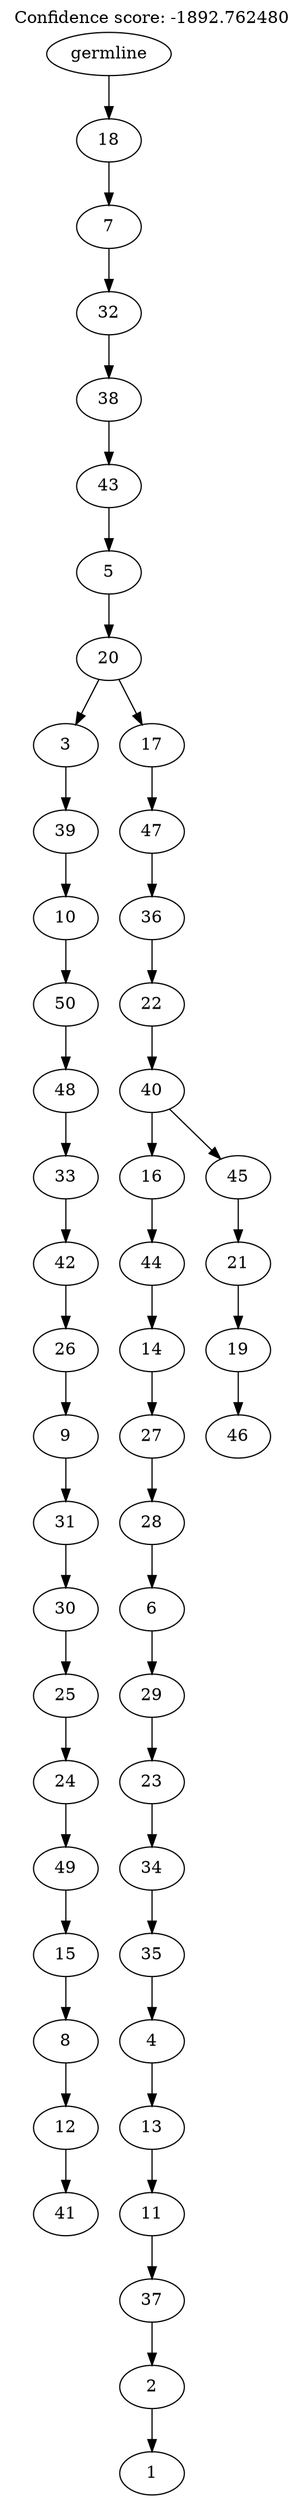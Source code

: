 digraph g {
	"49" -> "50";
	"50" [label="41"];
	"48" -> "49";
	"49" [label="12"];
	"47" -> "48";
	"48" [label="8"];
	"46" -> "47";
	"47" [label="15"];
	"45" -> "46";
	"46" [label="49"];
	"44" -> "45";
	"45" [label="24"];
	"43" -> "44";
	"44" [label="25"];
	"42" -> "43";
	"43" [label="30"];
	"41" -> "42";
	"42" [label="31"];
	"40" -> "41";
	"41" [label="9"];
	"39" -> "40";
	"40" [label="26"];
	"38" -> "39";
	"39" [label="42"];
	"37" -> "38";
	"38" [label="33"];
	"36" -> "37";
	"37" [label="48"];
	"35" -> "36";
	"36" [label="50"];
	"34" -> "35";
	"35" [label="10"];
	"33" -> "34";
	"34" [label="39"];
	"31" -> "32";
	"32" [label="1"];
	"30" -> "31";
	"31" [label="2"];
	"29" -> "30";
	"30" [label="37"];
	"28" -> "29";
	"29" [label="11"];
	"27" -> "28";
	"28" [label="13"];
	"26" -> "27";
	"27" [label="4"];
	"25" -> "26";
	"26" [label="35"];
	"24" -> "25";
	"25" [label="34"];
	"23" -> "24";
	"24" [label="23"];
	"22" -> "23";
	"23" [label="29"];
	"21" -> "22";
	"22" [label="6"];
	"20" -> "21";
	"21" [label="28"];
	"19" -> "20";
	"20" [label="27"];
	"18" -> "19";
	"19" [label="14"];
	"17" -> "18";
	"18" [label="44"];
	"15" -> "16";
	"16" [label="46"];
	"14" -> "15";
	"15" [label="19"];
	"13" -> "14";
	"14" [label="21"];
	"12" -> "13";
	"13" [label="45"];
	"12" -> "17";
	"17" [label="16"];
	"11" -> "12";
	"12" [label="40"];
	"10" -> "11";
	"11" [label="22"];
	"9" -> "10";
	"10" [label="36"];
	"8" -> "9";
	"9" [label="47"];
	"7" -> "8";
	"8" [label="17"];
	"7" -> "33";
	"33" [label="3"];
	"6" -> "7";
	"7" [label="20"];
	"5" -> "6";
	"6" [label="5"];
	"4" -> "5";
	"5" [label="43"];
	"3" -> "4";
	"4" [label="38"];
	"2" -> "3";
	"3" [label="32"];
	"1" -> "2";
	"2" [label="7"];
	"0" -> "1";
	"1" [label="18"];
	"0" [label="germline"];
	labelloc="t";
	label="Confidence score: -1892.762480";
}
